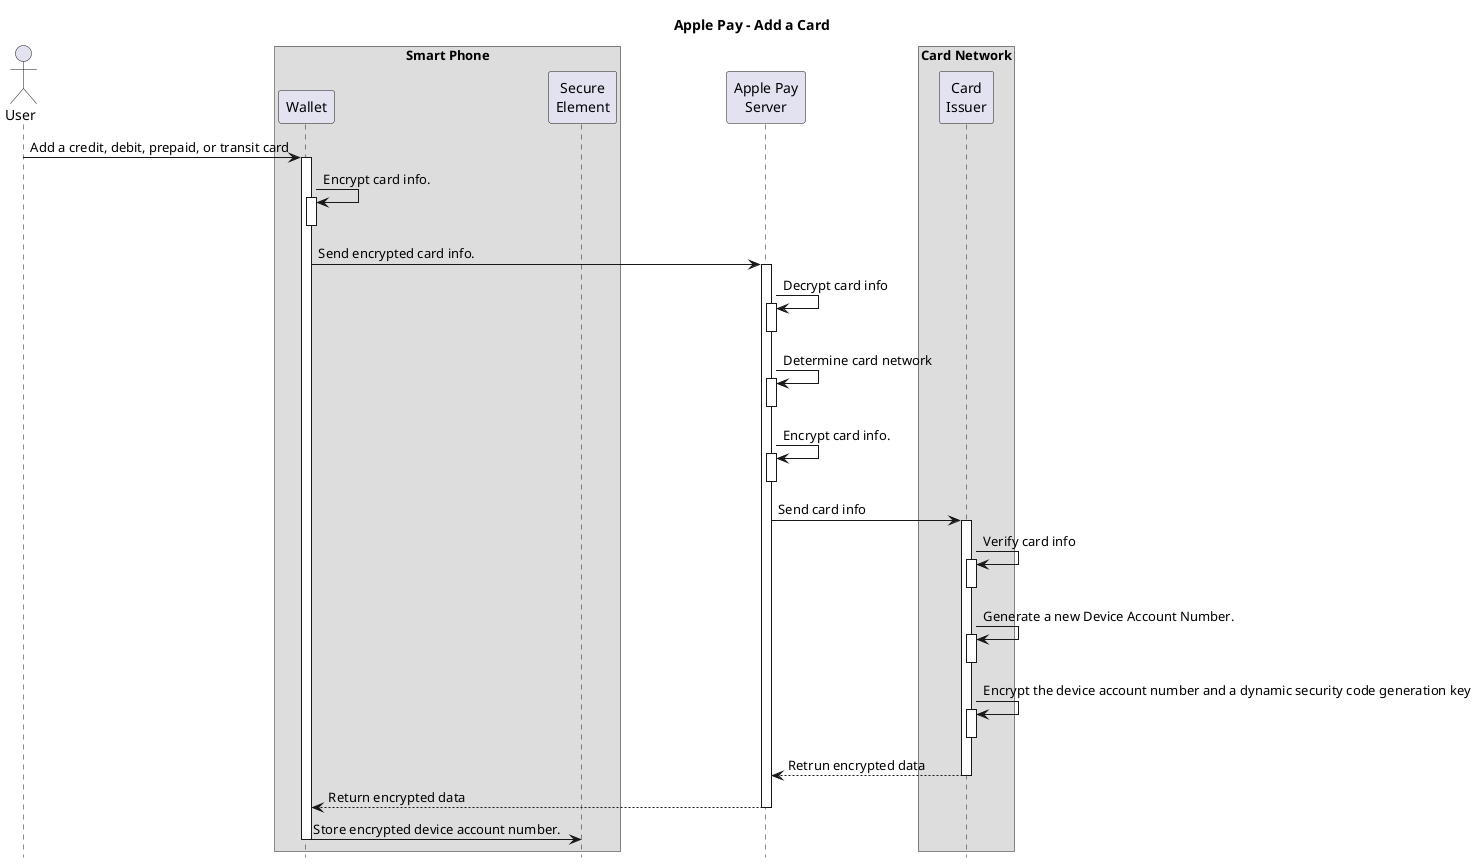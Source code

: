 @startuml

'https://plantuml.com/sequence-diagram


Hide Footbox
Title Apple Pay - Add a Card
Skinparam Sequence {
  GroupBorderThickness 1
  GroupBorderShadowing false
}
Skinparam BoxPadding 100

Actor "User" as user
Box "Smart Phone"
Participant "Wallet" as wallet
Participant "Secure\nElement" as se
End Box
Participant "Apple Pay\nServer" as server
Box "Card Network"
Participant "Card\nIssuer" as issuer
End Box

user -> wallet ++ : Add a credit, debit, prepaid, or transit card
  wallet -> wallet ++ : Encrypt card info.
    wallet --
  wallet -> server ++ : Send encrypted card info.
    server -> server ++: Decrypt card info
      server --
    server -> server ++ : Determine card network
      server --
    server -> server ++ : Encrypt card info.
      server --
    server -> issuer ++ : Send card info
      issuer -> issuer ++ : Verify card info
        issuer --
      issuer -> issuer ++ : Generate a new Device Account Number.
        issuer --
      issuer -> issuer ++ : Encrypt the device account number and a dynamic security code generation key
        issuer --
    server <-- issuer -- : Retrun encrypted data
    wallet <-- server -- : Return encrypted data
    wallet -> se : Store encrypted device account number.
    wallet --

@enduml